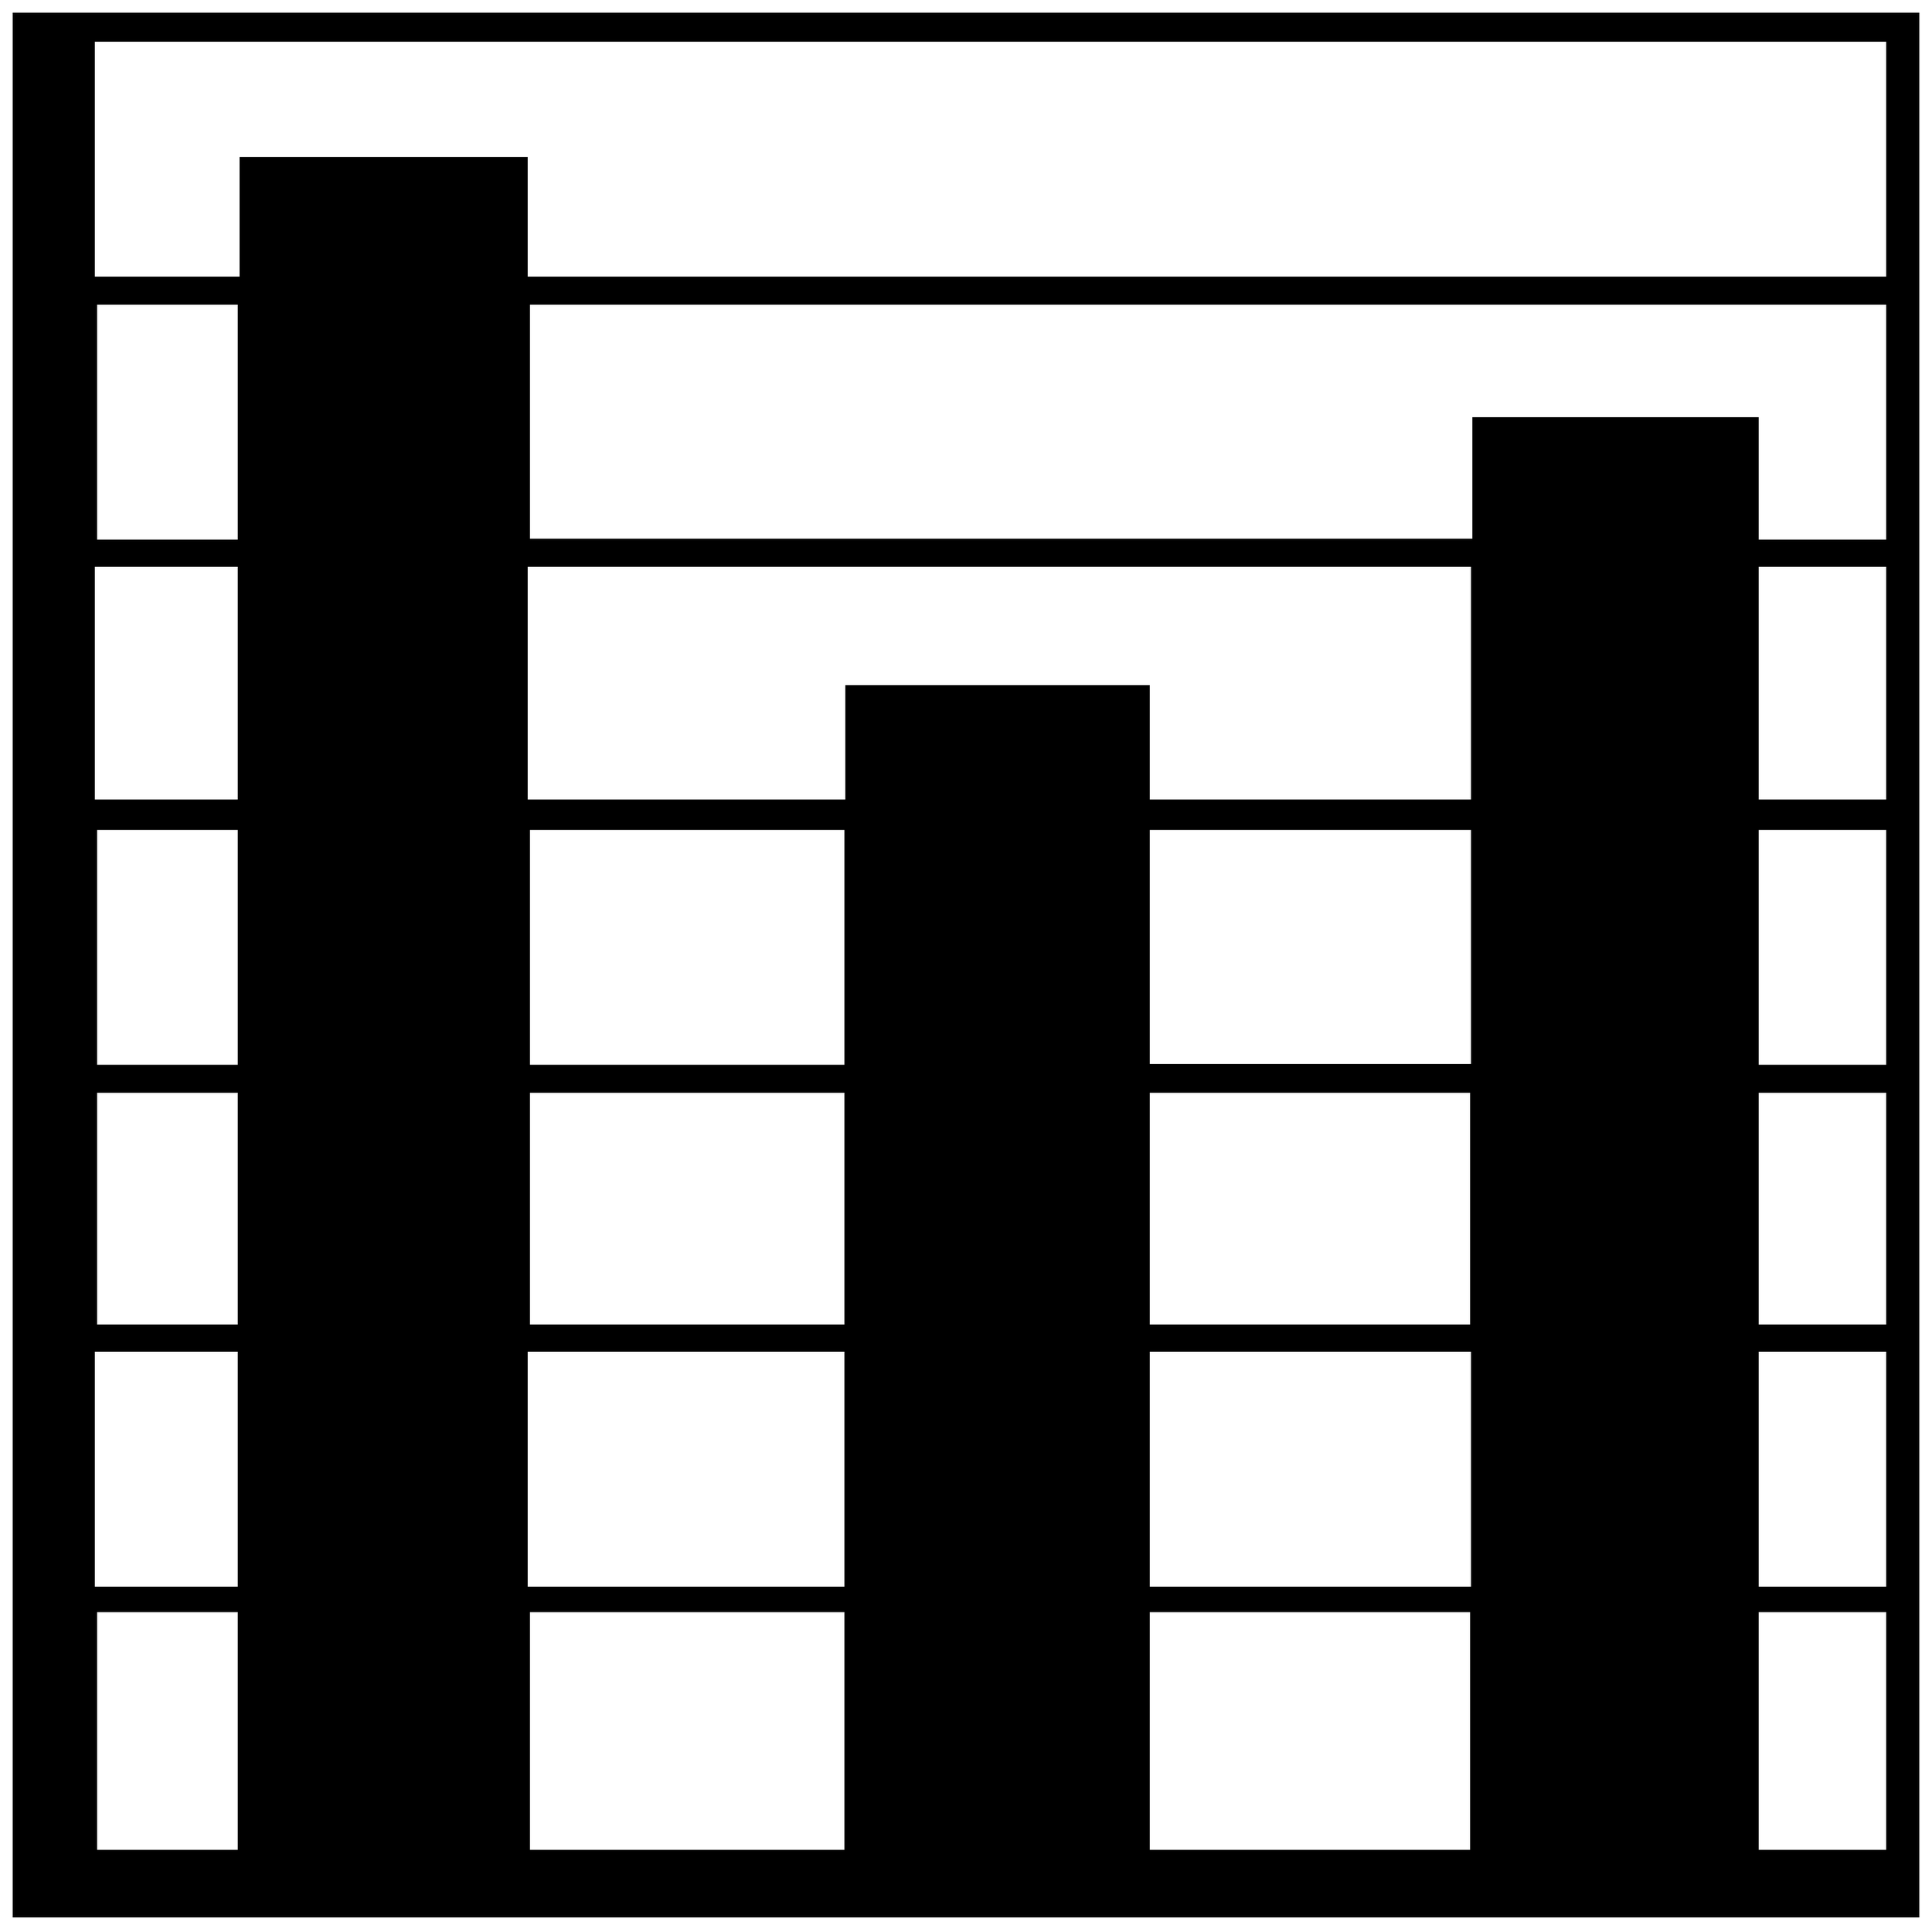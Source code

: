 


\begin{tikzpicture}[y=0.80pt, x=0.80pt, yscale=-1.0, xscale=1.0, inner sep=0pt, outer sep=0pt]
\begin{scope}[shift={(100.0,1703.0)},nonzero rule]
  \path[draw=.,fill=.,line width=1.600pt] (1978.0,368.0) --
    (82.0,368.0) -- (82.0,-1527.0) -- (1978.0,-1527.0) --
    (1978.0,368.0) -- cycle(1947.0,-743.0) -- (1947.0,-977.0) --
    (1818.0,-977.0) -- (1818.0,-743.0) -- (1947.0,-743.0) --
    cycle(1947.0,-479.0) -- (1947.0,-715.0) -- (1818.0,-715.0)
    -- (1818.0,-479.0) -- (1947.0,-479.0) --
    cycle(1947.0,-1264.0) -- (1947.0,-1500.0) -- (162.0,-1500.0)
    -- (162.0,-1264.0) -- (308.0,-1264.0) -- (308.0,-1383.0) --
    (593.0,-1383.0) -- (593.0,-1264.0) -- (1947.0,-1264.0) --
    cycle(1947.0,-1002.0) -- (1947.0,-1238.0) -- (595.0,-1238.0)
    -- (595.0,-1003.0) -- (1535.0,-1003.0) -- (1535.0,-1124.0)
    -- (1818.0,-1124.0) -- (1818.0,-1002.0) -- (1947.0,-1002.0)
    -- cycle(1947.0,-220.0) -- (1947.0,-453.0) --
    (1818.0,-453.0) -- (1818.0,-220.0) -- (1947.0,-220.0) --
    cycle(1534.0,-480.0) -- (1534.0,-715.0) -- (1212.0,-715.0)
    -- (1212.0,-480.0) -- (1534.0,-480.0) -- cycle(1947.0,41.0)
    -- (1947.0,-195.0) -- (1818.0,-195.0) -- (1818.0,41.0) --
    (1947.0,41.0) -- cycle(1534.0,-743.0) -- (1534.0,-977.0) --
    (593.0,-977.0) -- (593.0,-743.0) -- (911.0,-743.0) --
    (911.0,-857.0) -- (1212.0,-857.0) -- (1212.0,-743.0) --
    (1534.0,-743.0) -- cycle(1533.0,-220.0) -- (1533.0,-453.0)
    -- (1212.0,-453.0) -- (1212.0,-220.0) -- (1533.0,-220.0) --
    cycle(1947.0,303.0) -- (1947.0,64.0) -- (1818.0,64.0) --
    (1818.0,303.0) -- (1947.0,303.0) -- cycle(1534.0,41.0) --
    (1534.0,-195.0) -- (1212.0,-195.0) -- (1212.0,41.0) --
    (1534.0,41.0) -- cycle(306.0,-1002.0) -- (306.0,-1238.0) --
    (164.0,-1238.0) -- (164.0,-1002.0) -- (306.0,-1002.0) --
    cycle(910.0,-479.0) -- (910.0,-715.0) -- (595.0,-715.0) --
    (595.0,-479.0) -- (910.0,-479.0) -- cycle(1533.0,303.0) --
    (1533.0,64.0) -- (1212.0,64.0) -- (1212.0,303.0) --
    (1533.0,303.0) -- cycle(306.0,-743.0) -- (306.0,-977.0) --
    (162.0,-977.0) -- (162.0,-743.0) -- (306.0,-743.0) --
    cycle(910.0,-220.0) -- (910.0,-453.0) -- (595.0,-453.0) --
    (595.0,-220.0) -- (910.0,-220.0) -- cycle(306.0,-479.0) --
    (306.0,-715.0) -- (164.0,-715.0) -- (164.0,-479.0) --
    (306.0,-479.0) -- cycle(910.0,41.0) -- (910.0,-195.0) --
    (593.0,-195.0) -- (593.0,41.0) -- (910.0,41.0) --
    cycle(306.0,-220.0) -- (306.0,-453.0) -- (164.0,-453.0) --
    (164.0,-220.0) -- (306.0,-220.0) -- cycle(910.0,303.0) --
    (910.0,64.0) -- (595.0,64.0) -- (595.0,303.0) --
    (910.0,303.0) -- cycle(306.0,41.0) -- (306.0,-195.0) --
    (162.0,-195.0) -- (162.0,41.0) -- (306.0,41.0) --
    cycle(306.0,303.0) -- (306.0,64.0) -- (164.0,64.0) --
    (164.0,303.0) -- (306.0,303.0) -- cycle;
\end{scope}

\end{tikzpicture}

